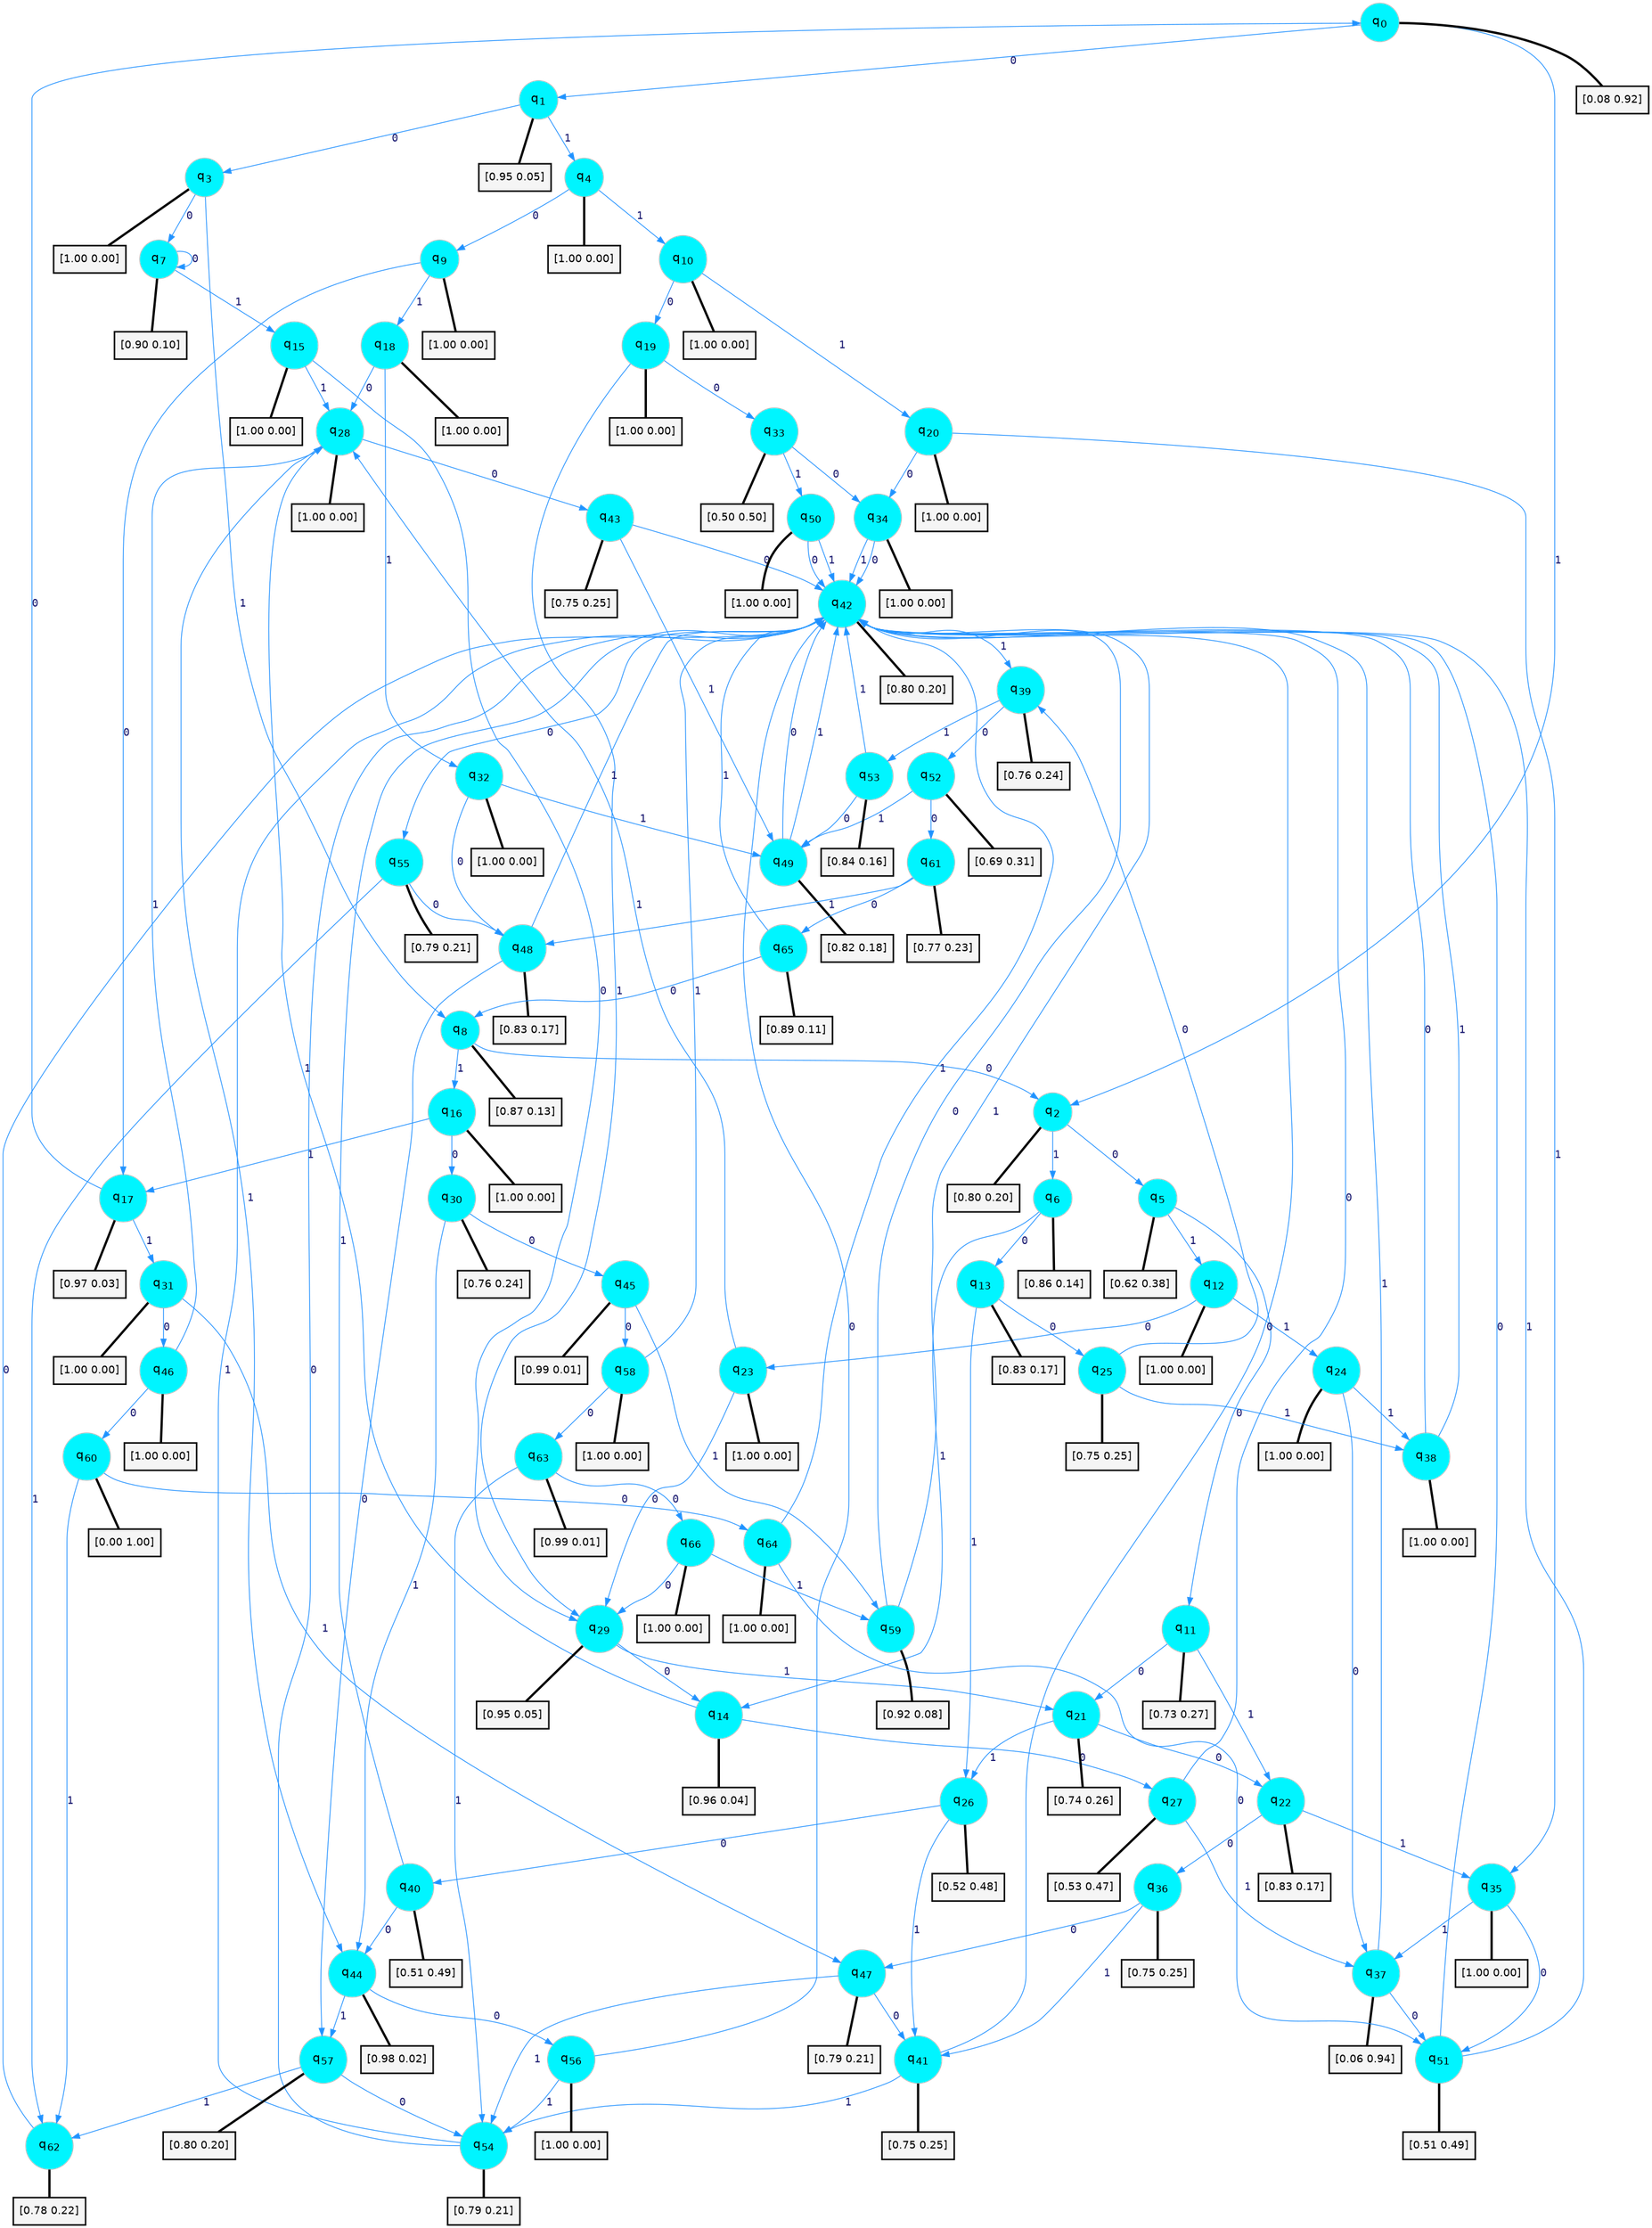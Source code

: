 digraph G {
graph [
bgcolor=transparent, dpi=300, rankdir=TD, size="40,25"];
node [
color=gray, fillcolor=turquoise1, fontcolor=black, fontname=Helvetica, fontsize=16, fontweight=bold, shape=circle, style=filled];
edge [
arrowsize=1, color=dodgerblue1, fontcolor=midnightblue, fontname=courier, fontweight=bold, penwidth=1, style=solid, weight=20];
0[label=<q<SUB>0</SUB>>];
1[label=<q<SUB>1</SUB>>];
2[label=<q<SUB>2</SUB>>];
3[label=<q<SUB>3</SUB>>];
4[label=<q<SUB>4</SUB>>];
5[label=<q<SUB>5</SUB>>];
6[label=<q<SUB>6</SUB>>];
7[label=<q<SUB>7</SUB>>];
8[label=<q<SUB>8</SUB>>];
9[label=<q<SUB>9</SUB>>];
10[label=<q<SUB>10</SUB>>];
11[label=<q<SUB>11</SUB>>];
12[label=<q<SUB>12</SUB>>];
13[label=<q<SUB>13</SUB>>];
14[label=<q<SUB>14</SUB>>];
15[label=<q<SUB>15</SUB>>];
16[label=<q<SUB>16</SUB>>];
17[label=<q<SUB>17</SUB>>];
18[label=<q<SUB>18</SUB>>];
19[label=<q<SUB>19</SUB>>];
20[label=<q<SUB>20</SUB>>];
21[label=<q<SUB>21</SUB>>];
22[label=<q<SUB>22</SUB>>];
23[label=<q<SUB>23</SUB>>];
24[label=<q<SUB>24</SUB>>];
25[label=<q<SUB>25</SUB>>];
26[label=<q<SUB>26</SUB>>];
27[label=<q<SUB>27</SUB>>];
28[label=<q<SUB>28</SUB>>];
29[label=<q<SUB>29</SUB>>];
30[label=<q<SUB>30</SUB>>];
31[label=<q<SUB>31</SUB>>];
32[label=<q<SUB>32</SUB>>];
33[label=<q<SUB>33</SUB>>];
34[label=<q<SUB>34</SUB>>];
35[label=<q<SUB>35</SUB>>];
36[label=<q<SUB>36</SUB>>];
37[label=<q<SUB>37</SUB>>];
38[label=<q<SUB>38</SUB>>];
39[label=<q<SUB>39</SUB>>];
40[label=<q<SUB>40</SUB>>];
41[label=<q<SUB>41</SUB>>];
42[label=<q<SUB>42</SUB>>];
43[label=<q<SUB>43</SUB>>];
44[label=<q<SUB>44</SUB>>];
45[label=<q<SUB>45</SUB>>];
46[label=<q<SUB>46</SUB>>];
47[label=<q<SUB>47</SUB>>];
48[label=<q<SUB>48</SUB>>];
49[label=<q<SUB>49</SUB>>];
50[label=<q<SUB>50</SUB>>];
51[label=<q<SUB>51</SUB>>];
52[label=<q<SUB>52</SUB>>];
53[label=<q<SUB>53</SUB>>];
54[label=<q<SUB>54</SUB>>];
55[label=<q<SUB>55</SUB>>];
56[label=<q<SUB>56</SUB>>];
57[label=<q<SUB>57</SUB>>];
58[label=<q<SUB>58</SUB>>];
59[label=<q<SUB>59</SUB>>];
60[label=<q<SUB>60</SUB>>];
61[label=<q<SUB>61</SUB>>];
62[label=<q<SUB>62</SUB>>];
63[label=<q<SUB>63</SUB>>];
64[label=<q<SUB>64</SUB>>];
65[label=<q<SUB>65</SUB>>];
66[label=<q<SUB>66</SUB>>];
67[label="[0.08 0.92]", shape=box,fontcolor=black, fontname=Helvetica, fontsize=14, penwidth=2, fillcolor=whitesmoke,color=black];
68[label="[0.95 0.05]", shape=box,fontcolor=black, fontname=Helvetica, fontsize=14, penwidth=2, fillcolor=whitesmoke,color=black];
69[label="[0.80 0.20]", shape=box,fontcolor=black, fontname=Helvetica, fontsize=14, penwidth=2, fillcolor=whitesmoke,color=black];
70[label="[1.00 0.00]", shape=box,fontcolor=black, fontname=Helvetica, fontsize=14, penwidth=2, fillcolor=whitesmoke,color=black];
71[label="[1.00 0.00]", shape=box,fontcolor=black, fontname=Helvetica, fontsize=14, penwidth=2, fillcolor=whitesmoke,color=black];
72[label="[0.62 0.38]", shape=box,fontcolor=black, fontname=Helvetica, fontsize=14, penwidth=2, fillcolor=whitesmoke,color=black];
73[label="[0.86 0.14]", shape=box,fontcolor=black, fontname=Helvetica, fontsize=14, penwidth=2, fillcolor=whitesmoke,color=black];
74[label="[0.90 0.10]", shape=box,fontcolor=black, fontname=Helvetica, fontsize=14, penwidth=2, fillcolor=whitesmoke,color=black];
75[label="[0.87 0.13]", shape=box,fontcolor=black, fontname=Helvetica, fontsize=14, penwidth=2, fillcolor=whitesmoke,color=black];
76[label="[1.00 0.00]", shape=box,fontcolor=black, fontname=Helvetica, fontsize=14, penwidth=2, fillcolor=whitesmoke,color=black];
77[label="[1.00 0.00]", shape=box,fontcolor=black, fontname=Helvetica, fontsize=14, penwidth=2, fillcolor=whitesmoke,color=black];
78[label="[0.73 0.27]", shape=box,fontcolor=black, fontname=Helvetica, fontsize=14, penwidth=2, fillcolor=whitesmoke,color=black];
79[label="[1.00 0.00]", shape=box,fontcolor=black, fontname=Helvetica, fontsize=14, penwidth=2, fillcolor=whitesmoke,color=black];
80[label="[0.83 0.17]", shape=box,fontcolor=black, fontname=Helvetica, fontsize=14, penwidth=2, fillcolor=whitesmoke,color=black];
81[label="[0.96 0.04]", shape=box,fontcolor=black, fontname=Helvetica, fontsize=14, penwidth=2, fillcolor=whitesmoke,color=black];
82[label="[1.00 0.00]", shape=box,fontcolor=black, fontname=Helvetica, fontsize=14, penwidth=2, fillcolor=whitesmoke,color=black];
83[label="[1.00 0.00]", shape=box,fontcolor=black, fontname=Helvetica, fontsize=14, penwidth=2, fillcolor=whitesmoke,color=black];
84[label="[0.97 0.03]", shape=box,fontcolor=black, fontname=Helvetica, fontsize=14, penwidth=2, fillcolor=whitesmoke,color=black];
85[label="[1.00 0.00]", shape=box,fontcolor=black, fontname=Helvetica, fontsize=14, penwidth=2, fillcolor=whitesmoke,color=black];
86[label="[1.00 0.00]", shape=box,fontcolor=black, fontname=Helvetica, fontsize=14, penwidth=2, fillcolor=whitesmoke,color=black];
87[label="[1.00 0.00]", shape=box,fontcolor=black, fontname=Helvetica, fontsize=14, penwidth=2, fillcolor=whitesmoke,color=black];
88[label="[0.74 0.26]", shape=box,fontcolor=black, fontname=Helvetica, fontsize=14, penwidth=2, fillcolor=whitesmoke,color=black];
89[label="[0.83 0.17]", shape=box,fontcolor=black, fontname=Helvetica, fontsize=14, penwidth=2, fillcolor=whitesmoke,color=black];
90[label="[1.00 0.00]", shape=box,fontcolor=black, fontname=Helvetica, fontsize=14, penwidth=2, fillcolor=whitesmoke,color=black];
91[label="[1.00 0.00]", shape=box,fontcolor=black, fontname=Helvetica, fontsize=14, penwidth=2, fillcolor=whitesmoke,color=black];
92[label="[0.75 0.25]", shape=box,fontcolor=black, fontname=Helvetica, fontsize=14, penwidth=2, fillcolor=whitesmoke,color=black];
93[label="[0.52 0.48]", shape=box,fontcolor=black, fontname=Helvetica, fontsize=14, penwidth=2, fillcolor=whitesmoke,color=black];
94[label="[0.53 0.47]", shape=box,fontcolor=black, fontname=Helvetica, fontsize=14, penwidth=2, fillcolor=whitesmoke,color=black];
95[label="[1.00 0.00]", shape=box,fontcolor=black, fontname=Helvetica, fontsize=14, penwidth=2, fillcolor=whitesmoke,color=black];
96[label="[0.95 0.05]", shape=box,fontcolor=black, fontname=Helvetica, fontsize=14, penwidth=2, fillcolor=whitesmoke,color=black];
97[label="[0.76 0.24]", shape=box,fontcolor=black, fontname=Helvetica, fontsize=14, penwidth=2, fillcolor=whitesmoke,color=black];
98[label="[1.00 0.00]", shape=box,fontcolor=black, fontname=Helvetica, fontsize=14, penwidth=2, fillcolor=whitesmoke,color=black];
99[label="[1.00 0.00]", shape=box,fontcolor=black, fontname=Helvetica, fontsize=14, penwidth=2, fillcolor=whitesmoke,color=black];
100[label="[0.50 0.50]", shape=box,fontcolor=black, fontname=Helvetica, fontsize=14, penwidth=2, fillcolor=whitesmoke,color=black];
101[label="[1.00 0.00]", shape=box,fontcolor=black, fontname=Helvetica, fontsize=14, penwidth=2, fillcolor=whitesmoke,color=black];
102[label="[1.00 0.00]", shape=box,fontcolor=black, fontname=Helvetica, fontsize=14, penwidth=2, fillcolor=whitesmoke,color=black];
103[label="[0.75 0.25]", shape=box,fontcolor=black, fontname=Helvetica, fontsize=14, penwidth=2, fillcolor=whitesmoke,color=black];
104[label="[0.06 0.94]", shape=box,fontcolor=black, fontname=Helvetica, fontsize=14, penwidth=2, fillcolor=whitesmoke,color=black];
105[label="[1.00 0.00]", shape=box,fontcolor=black, fontname=Helvetica, fontsize=14, penwidth=2, fillcolor=whitesmoke,color=black];
106[label="[0.76 0.24]", shape=box,fontcolor=black, fontname=Helvetica, fontsize=14, penwidth=2, fillcolor=whitesmoke,color=black];
107[label="[0.51 0.49]", shape=box,fontcolor=black, fontname=Helvetica, fontsize=14, penwidth=2, fillcolor=whitesmoke,color=black];
108[label="[0.75 0.25]", shape=box,fontcolor=black, fontname=Helvetica, fontsize=14, penwidth=2, fillcolor=whitesmoke,color=black];
109[label="[0.80 0.20]", shape=box,fontcolor=black, fontname=Helvetica, fontsize=14, penwidth=2, fillcolor=whitesmoke,color=black];
110[label="[0.75 0.25]", shape=box,fontcolor=black, fontname=Helvetica, fontsize=14, penwidth=2, fillcolor=whitesmoke,color=black];
111[label="[0.98 0.02]", shape=box,fontcolor=black, fontname=Helvetica, fontsize=14, penwidth=2, fillcolor=whitesmoke,color=black];
112[label="[0.99 0.01]", shape=box,fontcolor=black, fontname=Helvetica, fontsize=14, penwidth=2, fillcolor=whitesmoke,color=black];
113[label="[1.00 0.00]", shape=box,fontcolor=black, fontname=Helvetica, fontsize=14, penwidth=2, fillcolor=whitesmoke,color=black];
114[label="[0.79 0.21]", shape=box,fontcolor=black, fontname=Helvetica, fontsize=14, penwidth=2, fillcolor=whitesmoke,color=black];
115[label="[0.83 0.17]", shape=box,fontcolor=black, fontname=Helvetica, fontsize=14, penwidth=2, fillcolor=whitesmoke,color=black];
116[label="[0.82 0.18]", shape=box,fontcolor=black, fontname=Helvetica, fontsize=14, penwidth=2, fillcolor=whitesmoke,color=black];
117[label="[1.00 0.00]", shape=box,fontcolor=black, fontname=Helvetica, fontsize=14, penwidth=2, fillcolor=whitesmoke,color=black];
118[label="[0.51 0.49]", shape=box,fontcolor=black, fontname=Helvetica, fontsize=14, penwidth=2, fillcolor=whitesmoke,color=black];
119[label="[0.69 0.31]", shape=box,fontcolor=black, fontname=Helvetica, fontsize=14, penwidth=2, fillcolor=whitesmoke,color=black];
120[label="[0.84 0.16]", shape=box,fontcolor=black, fontname=Helvetica, fontsize=14, penwidth=2, fillcolor=whitesmoke,color=black];
121[label="[0.79 0.21]", shape=box,fontcolor=black, fontname=Helvetica, fontsize=14, penwidth=2, fillcolor=whitesmoke,color=black];
122[label="[0.79 0.21]", shape=box,fontcolor=black, fontname=Helvetica, fontsize=14, penwidth=2, fillcolor=whitesmoke,color=black];
123[label="[1.00 0.00]", shape=box,fontcolor=black, fontname=Helvetica, fontsize=14, penwidth=2, fillcolor=whitesmoke,color=black];
124[label="[0.80 0.20]", shape=box,fontcolor=black, fontname=Helvetica, fontsize=14, penwidth=2, fillcolor=whitesmoke,color=black];
125[label="[1.00 0.00]", shape=box,fontcolor=black, fontname=Helvetica, fontsize=14, penwidth=2, fillcolor=whitesmoke,color=black];
126[label="[0.92 0.08]", shape=box,fontcolor=black, fontname=Helvetica, fontsize=14, penwidth=2, fillcolor=whitesmoke,color=black];
127[label="[0.00 1.00]", shape=box,fontcolor=black, fontname=Helvetica, fontsize=14, penwidth=2, fillcolor=whitesmoke,color=black];
128[label="[0.77 0.23]", shape=box,fontcolor=black, fontname=Helvetica, fontsize=14, penwidth=2, fillcolor=whitesmoke,color=black];
129[label="[0.78 0.22]", shape=box,fontcolor=black, fontname=Helvetica, fontsize=14, penwidth=2, fillcolor=whitesmoke,color=black];
130[label="[0.99 0.01]", shape=box,fontcolor=black, fontname=Helvetica, fontsize=14, penwidth=2, fillcolor=whitesmoke,color=black];
131[label="[1.00 0.00]", shape=box,fontcolor=black, fontname=Helvetica, fontsize=14, penwidth=2, fillcolor=whitesmoke,color=black];
132[label="[0.89 0.11]", shape=box,fontcolor=black, fontname=Helvetica, fontsize=14, penwidth=2, fillcolor=whitesmoke,color=black];
133[label="[1.00 0.00]", shape=box,fontcolor=black, fontname=Helvetica, fontsize=14, penwidth=2, fillcolor=whitesmoke,color=black];
0->1 [label=0];
0->2 [label=1];
0->67 [arrowhead=none, penwidth=3,color=black];
1->3 [label=0];
1->4 [label=1];
1->68 [arrowhead=none, penwidth=3,color=black];
2->5 [label=0];
2->6 [label=1];
2->69 [arrowhead=none, penwidth=3,color=black];
3->7 [label=0];
3->8 [label=1];
3->70 [arrowhead=none, penwidth=3,color=black];
4->9 [label=0];
4->10 [label=1];
4->71 [arrowhead=none, penwidth=3,color=black];
5->11 [label=0];
5->12 [label=1];
5->72 [arrowhead=none, penwidth=3,color=black];
6->13 [label=0];
6->14 [label=1];
6->73 [arrowhead=none, penwidth=3,color=black];
7->7 [label=0];
7->15 [label=1];
7->74 [arrowhead=none, penwidth=3,color=black];
8->2 [label=0];
8->16 [label=1];
8->75 [arrowhead=none, penwidth=3,color=black];
9->17 [label=0];
9->18 [label=1];
9->76 [arrowhead=none, penwidth=3,color=black];
10->19 [label=0];
10->20 [label=1];
10->77 [arrowhead=none, penwidth=3,color=black];
11->21 [label=0];
11->22 [label=1];
11->78 [arrowhead=none, penwidth=3,color=black];
12->23 [label=0];
12->24 [label=1];
12->79 [arrowhead=none, penwidth=3,color=black];
13->25 [label=0];
13->26 [label=1];
13->80 [arrowhead=none, penwidth=3,color=black];
14->27 [label=0];
14->28 [label=1];
14->81 [arrowhead=none, penwidth=3,color=black];
15->29 [label=0];
15->28 [label=1];
15->82 [arrowhead=none, penwidth=3,color=black];
16->30 [label=0];
16->17 [label=1];
16->83 [arrowhead=none, penwidth=3,color=black];
17->0 [label=0];
17->31 [label=1];
17->84 [arrowhead=none, penwidth=3,color=black];
18->28 [label=0];
18->32 [label=1];
18->85 [arrowhead=none, penwidth=3,color=black];
19->33 [label=0];
19->29 [label=1];
19->86 [arrowhead=none, penwidth=3,color=black];
20->34 [label=0];
20->35 [label=1];
20->87 [arrowhead=none, penwidth=3,color=black];
21->22 [label=0];
21->26 [label=1];
21->88 [arrowhead=none, penwidth=3,color=black];
22->36 [label=0];
22->35 [label=1];
22->89 [arrowhead=none, penwidth=3,color=black];
23->29 [label=0];
23->28 [label=1];
23->90 [arrowhead=none, penwidth=3,color=black];
24->37 [label=0];
24->38 [label=1];
24->91 [arrowhead=none, penwidth=3,color=black];
25->39 [label=0];
25->38 [label=1];
25->92 [arrowhead=none, penwidth=3,color=black];
26->40 [label=0];
26->41 [label=1];
26->93 [arrowhead=none, penwidth=3,color=black];
27->42 [label=0];
27->37 [label=1];
27->94 [arrowhead=none, penwidth=3,color=black];
28->43 [label=0];
28->44 [label=1];
28->95 [arrowhead=none, penwidth=3,color=black];
29->14 [label=0];
29->21 [label=1];
29->96 [arrowhead=none, penwidth=3,color=black];
30->45 [label=0];
30->44 [label=1];
30->97 [arrowhead=none, penwidth=3,color=black];
31->46 [label=0];
31->47 [label=1];
31->98 [arrowhead=none, penwidth=3,color=black];
32->48 [label=0];
32->49 [label=1];
32->99 [arrowhead=none, penwidth=3,color=black];
33->34 [label=0];
33->50 [label=1];
33->100 [arrowhead=none, penwidth=3,color=black];
34->42 [label=0];
34->42 [label=1];
34->101 [arrowhead=none, penwidth=3,color=black];
35->51 [label=0];
35->37 [label=1];
35->102 [arrowhead=none, penwidth=3,color=black];
36->47 [label=0];
36->41 [label=1];
36->103 [arrowhead=none, penwidth=3,color=black];
37->51 [label=0];
37->42 [label=1];
37->104 [arrowhead=none, penwidth=3,color=black];
38->42 [label=0];
38->42 [label=1];
38->105 [arrowhead=none, penwidth=3,color=black];
39->52 [label=0];
39->53 [label=1];
39->106 [arrowhead=none, penwidth=3,color=black];
40->44 [label=0];
40->42 [label=1];
40->107 [arrowhead=none, penwidth=3,color=black];
41->42 [label=0];
41->54 [label=1];
41->108 [arrowhead=none, penwidth=3,color=black];
42->55 [label=0];
42->39 [label=1];
42->109 [arrowhead=none, penwidth=3,color=black];
43->42 [label=0];
43->49 [label=1];
43->110 [arrowhead=none, penwidth=3,color=black];
44->56 [label=0];
44->57 [label=1];
44->111 [arrowhead=none, penwidth=3,color=black];
45->58 [label=0];
45->59 [label=1];
45->112 [arrowhead=none, penwidth=3,color=black];
46->60 [label=0];
46->28 [label=1];
46->113 [arrowhead=none, penwidth=3,color=black];
47->41 [label=0];
47->54 [label=1];
47->114 [arrowhead=none, penwidth=3,color=black];
48->57 [label=0];
48->42 [label=1];
48->115 [arrowhead=none, penwidth=3,color=black];
49->42 [label=0];
49->42 [label=1];
49->116 [arrowhead=none, penwidth=3,color=black];
50->42 [label=0];
50->42 [label=1];
50->117 [arrowhead=none, penwidth=3,color=black];
51->42 [label=0];
51->42 [label=1];
51->118 [arrowhead=none, penwidth=3,color=black];
52->61 [label=0];
52->49 [label=1];
52->119 [arrowhead=none, penwidth=3,color=black];
53->49 [label=0];
53->42 [label=1];
53->120 [arrowhead=none, penwidth=3,color=black];
54->42 [label=0];
54->42 [label=1];
54->121 [arrowhead=none, penwidth=3,color=black];
55->48 [label=0];
55->62 [label=1];
55->122 [arrowhead=none, penwidth=3,color=black];
56->42 [label=0];
56->54 [label=1];
56->123 [arrowhead=none, penwidth=3,color=black];
57->54 [label=0];
57->62 [label=1];
57->124 [arrowhead=none, penwidth=3,color=black];
58->63 [label=0];
58->42 [label=1];
58->125 [arrowhead=none, penwidth=3,color=black];
59->42 [label=0];
59->42 [label=1];
59->126 [arrowhead=none, penwidth=3,color=black];
60->64 [label=0];
60->62 [label=1];
60->127 [arrowhead=none, penwidth=3,color=black];
61->65 [label=0];
61->48 [label=1];
61->128 [arrowhead=none, penwidth=3,color=black];
62->42 [label=0];
62->129 [arrowhead=none, penwidth=3,color=black];
63->66 [label=0];
63->54 [label=1];
63->130 [arrowhead=none, penwidth=3,color=black];
64->51 [label=0];
64->42 [label=1];
64->131 [arrowhead=none, penwidth=3,color=black];
65->8 [label=0];
65->42 [label=1];
65->132 [arrowhead=none, penwidth=3,color=black];
66->29 [label=0];
66->59 [label=1];
66->133 [arrowhead=none, penwidth=3,color=black];
}
